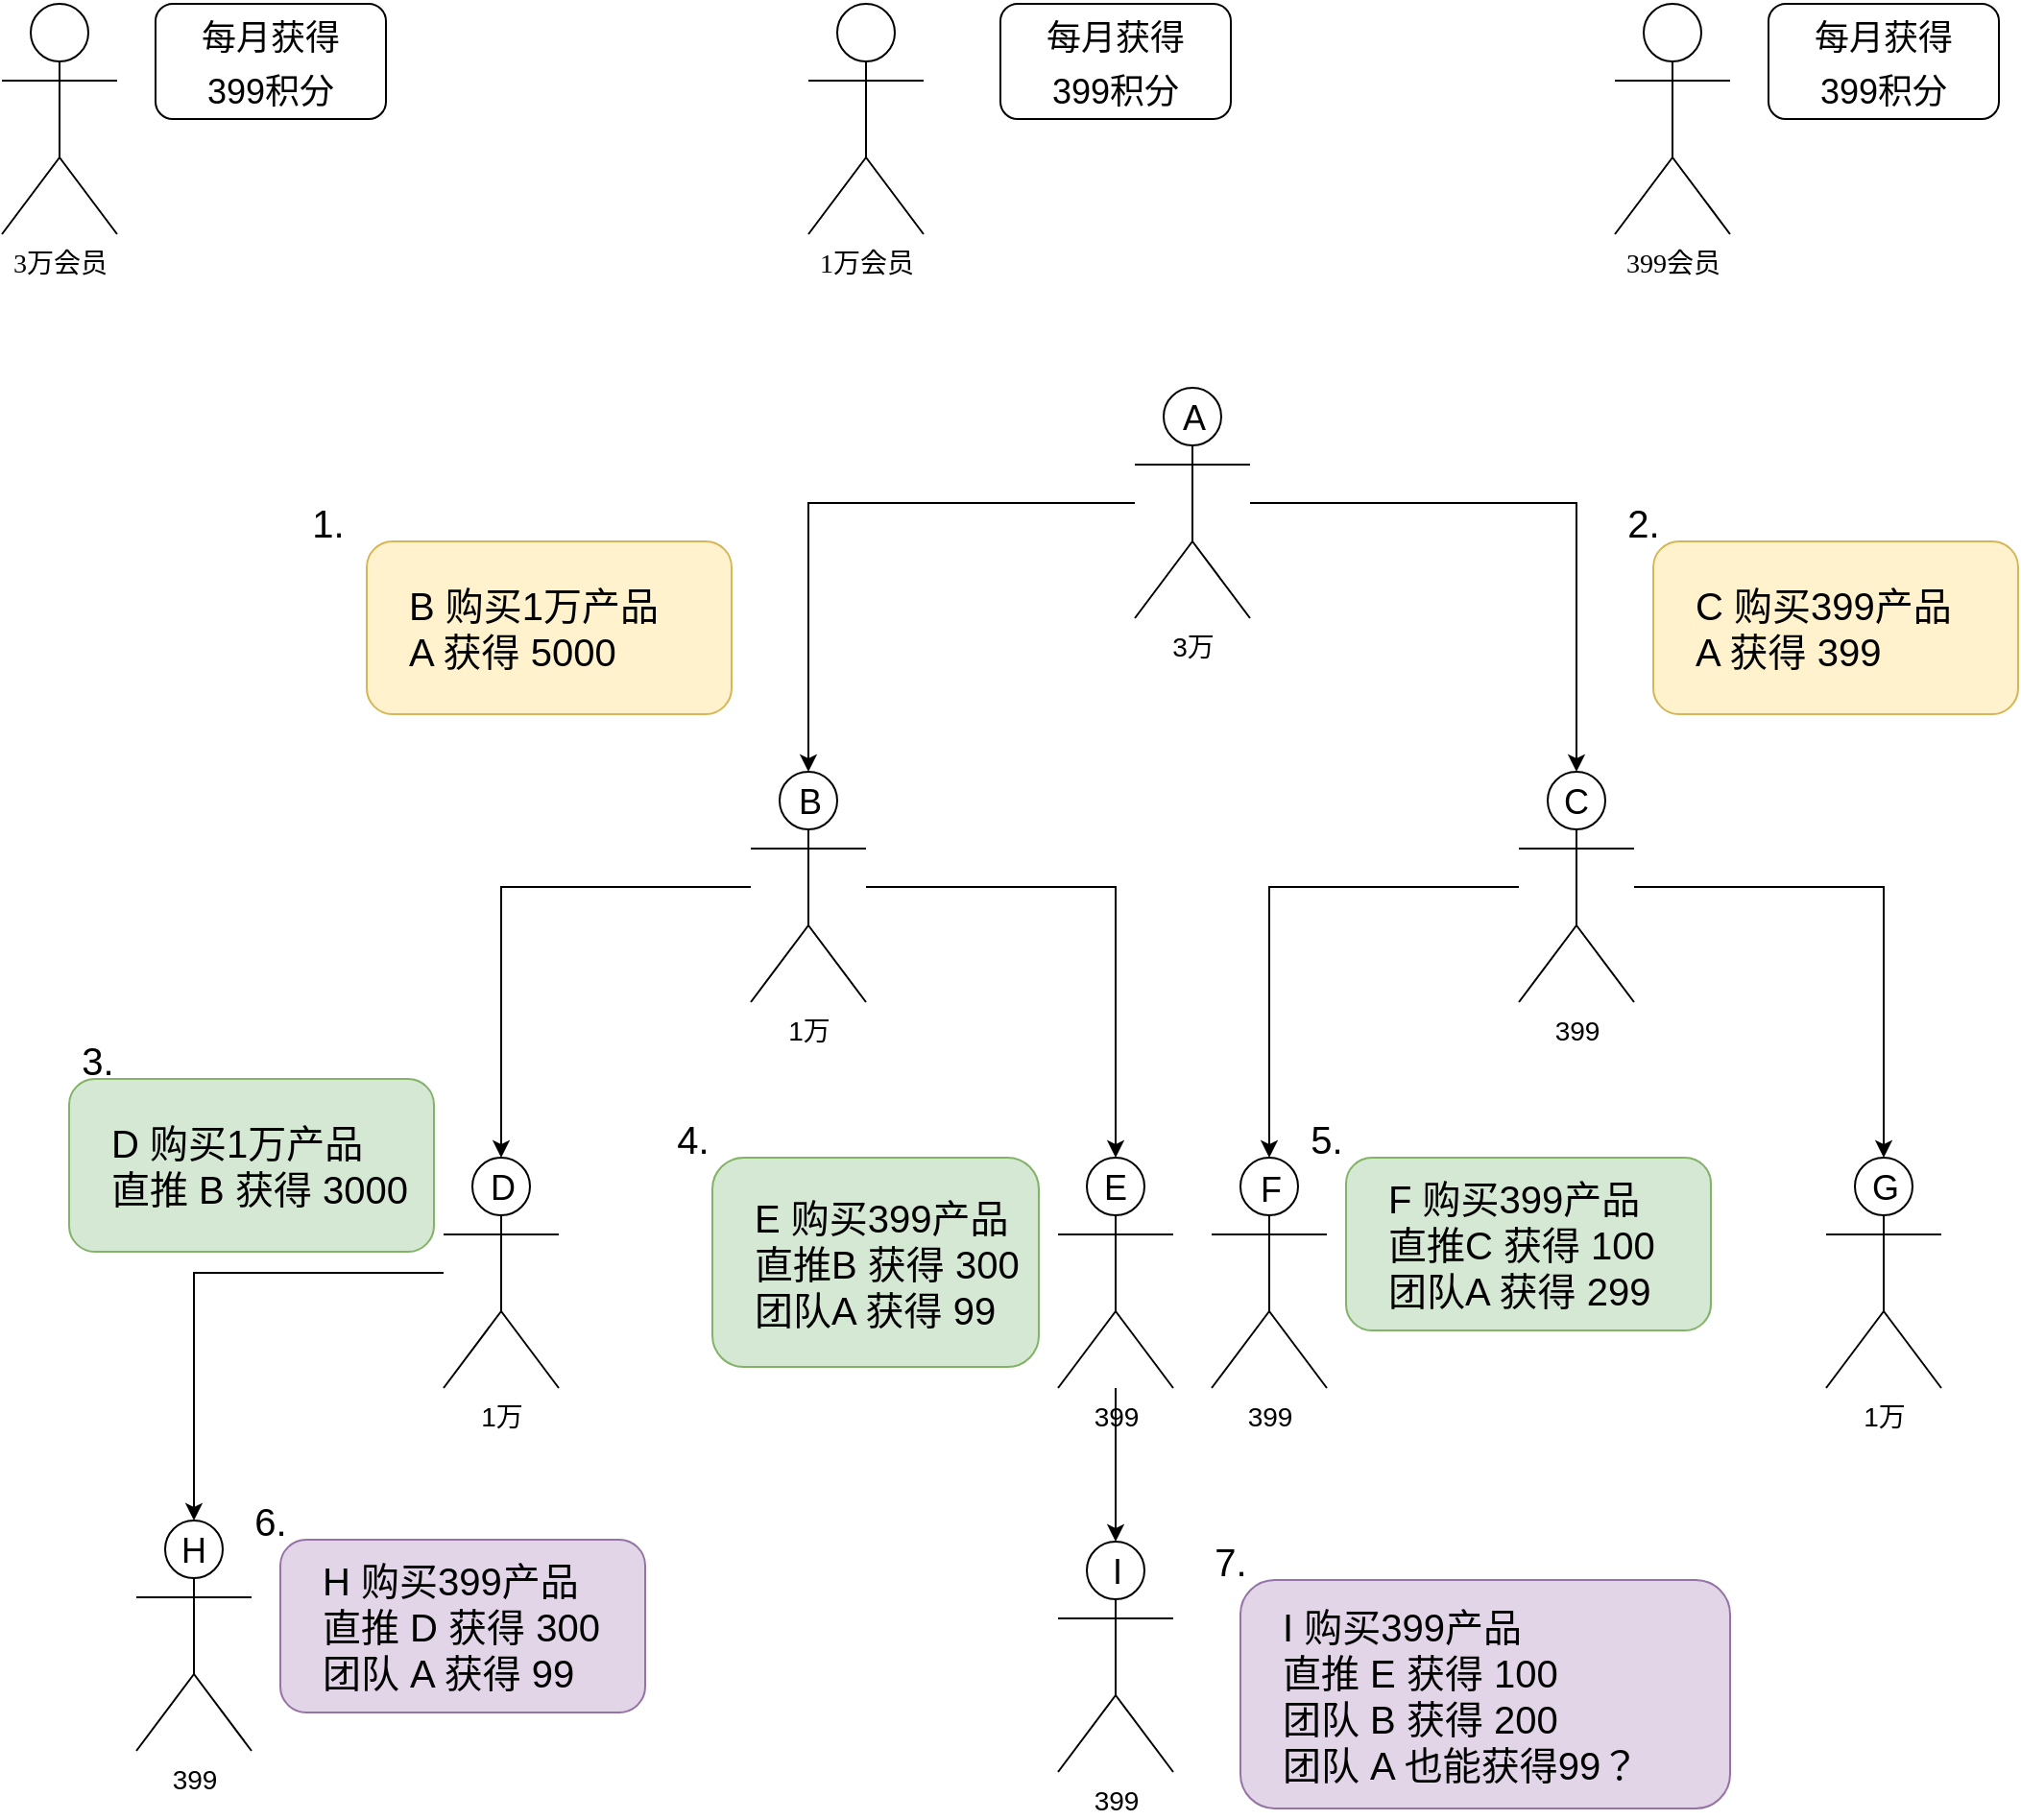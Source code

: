 <mxfile version="13.7.5" type="github"><diagram id="7nSo9XSUbkOztDkDhjZS" name="第 1 页"><mxGraphModel dx="1525" dy="762" grid="1" gridSize="10" guides="1" tooltips="1" connect="1" arrows="1" fold="1" page="1" pageScale="1" pageWidth="827" pageHeight="583" math="0" shadow="0"><root><mxCell id="0"/><mxCell id="1" parent="0"/><mxCell id="9olRrJjh9QZigTU5JMxW-1" value="&lt;span lang=&quot;EN-US&quot; style=&quot;font-size: 10.5pt ; font-family: &amp;#34;calibri&amp;#34; , &amp;#34;sans-serif&amp;#34;&quot;&gt;3&lt;/span&gt;&lt;span style=&quot;font-size: 10.5pt&quot;&gt;万会员&lt;/span&gt;" style="shape=umlActor;verticalLabelPosition=bottom;verticalAlign=top;html=1;outlineConnect=0;" vertex="1" parent="1"><mxGeometry x="280" y="80" width="60" height="120" as="geometry"/></mxCell><mxCell id="9olRrJjh9QZigTU5JMxW-2" value="&lt;span lang=&quot;EN-US&quot; style=&quot;font-size: 10.5pt ; font-family: &amp;#34;calibri&amp;#34; , &amp;#34;sans-serif&amp;#34;&quot;&gt;1&lt;/span&gt;&lt;span style=&quot;font-size: 10.5pt&quot;&gt;万会员&lt;/span&gt;" style="shape=umlActor;verticalLabelPosition=bottom;verticalAlign=top;html=1;outlineConnect=0;" vertex="1" parent="1"><mxGeometry x="700" y="80" width="60" height="120" as="geometry"/></mxCell><mxCell id="9olRrJjh9QZigTU5JMxW-3" value="&lt;span lang=&quot;EN-US&quot; style=&quot;font-size: 10.5pt ; font-family: &amp;#34;calibri&amp;#34; , &amp;#34;sans-serif&amp;#34;&quot;&gt;399&lt;/span&gt;&lt;span style=&quot;font-size: 10.5pt&quot;&gt;会员&lt;/span&gt;" style="shape=umlActor;verticalLabelPosition=bottom;verticalAlign=top;html=1;outlineConnect=0;" vertex="1" parent="1"><mxGeometry x="1120" y="80" width="60" height="120" as="geometry"/></mxCell><mxCell id="9olRrJjh9QZigTU5JMxW-6" value="&lt;p class=&quot;MsoNormal&quot; style=&quot;margin-left: 0cm ; text-indent: 0cm ; font-size: 18px ; line-height: 0%&quot;&gt;&lt;font style=&quot;font-size: 18px&quot;&gt;每月获得&lt;/font&gt;&lt;/p&gt;&lt;p class=&quot;MsoNormal&quot; style=&quot;margin-left: 0cm ; text-indent: 0cm ; font-size: 18px&quot;&gt;&lt;font style=&quot;font-size: 18px&quot;&gt;&lt;span lang=&quot;EN-US&quot;&gt;399&lt;/span&gt;积分&lt;/font&gt;&lt;span lang=&quot;EN-US&quot; style=&quot;font-size: 18px&quot;&gt;&lt;/span&gt;&lt;/p&gt;" style="rounded=1;whiteSpace=wrap;html=1;spacingTop=13;" vertex="1" parent="1"><mxGeometry x="1200" y="80" width="120" height="60" as="geometry"/></mxCell><mxCell id="9olRrJjh9QZigTU5JMxW-8" value="&lt;p class=&quot;MsoNormal&quot; style=&quot;margin-left: 0cm ; text-indent: 0cm ; font-size: 18px ; line-height: 0%&quot;&gt;&lt;font style=&quot;font-size: 18px&quot;&gt;每月获得&lt;/font&gt;&lt;/p&gt;&lt;p class=&quot;MsoNormal&quot; style=&quot;margin-left: 0cm ; text-indent: 0cm ; font-size: 18px&quot;&gt;&lt;font style=&quot;font-size: 18px&quot;&gt;&lt;span lang=&quot;EN-US&quot;&gt;399&lt;/span&gt;积分&lt;/font&gt;&lt;span lang=&quot;EN-US&quot; style=&quot;font-size: 18px&quot;&gt;&lt;/span&gt;&lt;/p&gt;" style="rounded=1;whiteSpace=wrap;html=1;spacingTop=13;" vertex="1" parent="1"><mxGeometry x="800" y="80" width="120" height="60" as="geometry"/></mxCell><mxCell id="9olRrJjh9QZigTU5JMxW-9" value="&lt;p class=&quot;MsoNormal&quot; style=&quot;margin-left: 0cm ; text-indent: 0cm ; font-size: 18px ; line-height: 0%&quot;&gt;&lt;font style=&quot;font-size: 18px&quot;&gt;每月获得&lt;/font&gt;&lt;/p&gt;&lt;p class=&quot;MsoNormal&quot; style=&quot;margin-left: 0cm ; text-indent: 0cm ; font-size: 18px&quot;&gt;&lt;font style=&quot;font-size: 18px&quot;&gt;&lt;span lang=&quot;EN-US&quot;&gt;399&lt;/span&gt;积分&lt;/font&gt;&lt;span lang=&quot;EN-US&quot; style=&quot;font-size: 18px&quot;&gt;&lt;/span&gt;&lt;/p&gt;" style="rounded=1;whiteSpace=wrap;html=1;spacingTop=13;" vertex="1" parent="1"><mxGeometry x="360" y="80" width="120" height="60" as="geometry"/></mxCell><mxCell id="9olRrJjh9QZigTU5JMxW-47" value="" style="edgeStyle=orthogonalEdgeStyle;rounded=0;orthogonalLoop=1;jettySize=auto;html=1;fontColor=#000000;" edge="1" parent="1" source="9olRrJjh9QZigTU5JMxW-45" target="9olRrJjh9QZigTU5JMxW-46"><mxGeometry relative="1" as="geometry"/></mxCell><mxCell id="9olRrJjh9QZigTU5JMxW-49" value="" style="edgeStyle=orthogonalEdgeStyle;rounded=0;orthogonalLoop=1;jettySize=auto;html=1;fontColor=#000000;" edge="1" parent="1" source="9olRrJjh9QZigTU5JMxW-45" target="9olRrJjh9QZigTU5JMxW-48"><mxGeometry relative="1" as="geometry"/></mxCell><mxCell id="9olRrJjh9QZigTU5JMxW-45" value="&lt;font face=&quot;calibri, sans-serif&quot;&gt;&lt;span style=&quot;font-size: 14px&quot;&gt;3万&lt;/span&gt;&lt;/font&gt;" style="shape=umlActor;verticalLabelPosition=bottom;verticalAlign=top;html=1;outlineConnect=0;" vertex="1" parent="1"><mxGeometry x="870" y="280" width="60" height="120" as="geometry"/></mxCell><mxCell id="9olRrJjh9QZigTU5JMxW-51" value="" style="edgeStyle=orthogonalEdgeStyle;rounded=0;orthogonalLoop=1;jettySize=auto;html=1;fontColor=#000000;" edge="1" parent="1" source="9olRrJjh9QZigTU5JMxW-46" target="9olRrJjh9QZigTU5JMxW-50"><mxGeometry relative="1" as="geometry"/></mxCell><mxCell id="9olRrJjh9QZigTU5JMxW-53" value="" style="edgeStyle=orthogonalEdgeStyle;rounded=0;orthogonalLoop=1;jettySize=auto;html=1;fontColor=#000000;" edge="1" parent="1" source="9olRrJjh9QZigTU5JMxW-46" target="9olRrJjh9QZigTU5JMxW-52"><mxGeometry relative="1" as="geometry"/></mxCell><mxCell id="9olRrJjh9QZigTU5JMxW-46" value="&lt;font face=&quot;calibri, sans-serif&quot;&gt;&lt;span style=&quot;font-size: 14px&quot;&gt;1万&lt;/span&gt;&lt;/font&gt;" style="shape=umlActor;verticalLabelPosition=bottom;verticalAlign=top;html=1;outlineConnect=0;" vertex="1" parent="1"><mxGeometry x="670" y="480" width="60" height="120" as="geometry"/></mxCell><mxCell id="9olRrJjh9QZigTU5JMxW-55" value="" style="edgeStyle=orthogonalEdgeStyle;rounded=0;orthogonalLoop=1;jettySize=auto;html=1;fontColor=#000000;" edge="1" parent="1" source="9olRrJjh9QZigTU5JMxW-48" target="9olRrJjh9QZigTU5JMxW-54"><mxGeometry relative="1" as="geometry"/></mxCell><mxCell id="9olRrJjh9QZigTU5JMxW-57" value="" style="edgeStyle=orthogonalEdgeStyle;rounded=0;orthogonalLoop=1;jettySize=auto;html=1;fontColor=#000000;" edge="1" parent="1" source="9olRrJjh9QZigTU5JMxW-48" target="9olRrJjh9QZigTU5JMxW-56"><mxGeometry relative="1" as="geometry"/></mxCell><mxCell id="9olRrJjh9QZigTU5JMxW-48" value="&lt;font face=&quot;calibri, sans-serif&quot;&gt;&lt;span style=&quot;font-size: 14px&quot;&gt;399&lt;/span&gt;&lt;/font&gt;" style="shape=umlActor;verticalLabelPosition=bottom;verticalAlign=top;html=1;outlineConnect=0;" vertex="1" parent="1"><mxGeometry x="1070" y="480" width="60" height="120" as="geometry"/></mxCell><mxCell id="9olRrJjh9QZigTU5JMxW-59" value="" style="edgeStyle=orthogonalEdgeStyle;rounded=0;orthogonalLoop=1;jettySize=auto;html=1;fontColor=#000000;" edge="1" parent="1" source="9olRrJjh9QZigTU5JMxW-50" target="9olRrJjh9QZigTU5JMxW-58"><mxGeometry relative="1" as="geometry"/></mxCell><mxCell id="9olRrJjh9QZigTU5JMxW-50" value="&lt;font face=&quot;calibri, sans-serif&quot;&gt;&lt;span style=&quot;font-size: 14px&quot;&gt;1万&lt;/span&gt;&lt;/font&gt;" style="shape=umlActor;verticalLabelPosition=bottom;verticalAlign=top;html=1;outlineConnect=0;" vertex="1" parent="1"><mxGeometry x="510" y="681" width="60" height="120" as="geometry"/></mxCell><mxCell id="9olRrJjh9QZigTU5JMxW-90" value="" style="edgeStyle=orthogonalEdgeStyle;rounded=0;orthogonalLoop=1;jettySize=auto;html=1;fontSize=20;fontColor=#000000;" edge="1" parent="1" source="9olRrJjh9QZigTU5JMxW-52" target="9olRrJjh9QZigTU5JMxW-89"><mxGeometry relative="1" as="geometry"/></mxCell><mxCell id="9olRrJjh9QZigTU5JMxW-52" value="&lt;font face=&quot;calibri, sans-serif&quot;&gt;&lt;span style=&quot;font-size: 14px&quot;&gt;399&lt;/span&gt;&lt;/font&gt;" style="shape=umlActor;verticalLabelPosition=bottom;verticalAlign=top;html=1;outlineConnect=0;" vertex="1" parent="1"><mxGeometry x="830" y="681" width="60" height="120" as="geometry"/></mxCell><mxCell id="9olRrJjh9QZigTU5JMxW-54" value="&lt;font face=&quot;calibri, sans-serif&quot;&gt;&lt;span style=&quot;font-size: 14px&quot;&gt;399&lt;/span&gt;&lt;/font&gt;" style="shape=umlActor;verticalLabelPosition=bottom;verticalAlign=top;html=1;outlineConnect=0;" vertex="1" parent="1"><mxGeometry x="910" y="681" width="60" height="120" as="geometry"/></mxCell><mxCell id="9olRrJjh9QZigTU5JMxW-56" value="&lt;font face=&quot;calibri, sans-serif&quot;&gt;&lt;span style=&quot;font-size: 14px&quot;&gt;1万&lt;/span&gt;&lt;/font&gt;" style="shape=umlActor;verticalLabelPosition=bottom;verticalAlign=top;html=1;outlineConnect=0;" vertex="1" parent="1"><mxGeometry x="1230" y="681" width="60" height="120" as="geometry"/></mxCell><mxCell id="9olRrJjh9QZigTU5JMxW-58" value="&lt;font face=&quot;calibri, sans-serif&quot;&gt;&lt;span style=&quot;font-size: 14px&quot;&gt;399&lt;/span&gt;&lt;/font&gt;" style="shape=umlActor;verticalLabelPosition=bottom;verticalAlign=top;html=1;outlineConnect=0;" vertex="1" parent="1"><mxGeometry x="350" y="870" width="60" height="120" as="geometry"/></mxCell><mxCell id="9olRrJjh9QZigTU5JMxW-60" value="&lt;font style=&quot;font-size: 18px&quot;&gt;H&lt;/font&gt;" style="text;html=1;strokeColor=none;fillColor=none;align=center;verticalAlign=middle;whiteSpace=wrap;rounded=0;labelBackgroundColor=none;fontColor=#000000;" vertex="1" parent="1"><mxGeometry x="360" y="876" width="40" height="20" as="geometry"/></mxCell><mxCell id="9olRrJjh9QZigTU5JMxW-61" value="&lt;span style=&quot;font-size: 18px&quot;&gt;D&lt;/span&gt;" style="text;html=1;strokeColor=none;fillColor=none;align=center;verticalAlign=middle;whiteSpace=wrap;rounded=0;labelBackgroundColor=none;fontColor=#000000;" vertex="1" parent="1"><mxGeometry x="521" y="687" width="40" height="20" as="geometry"/></mxCell><mxCell id="9olRrJjh9QZigTU5JMxW-62" value="&lt;span style=&quot;font-size: 18px&quot;&gt;E&lt;/span&gt;" style="text;html=1;strokeColor=none;fillColor=none;align=center;verticalAlign=middle;whiteSpace=wrap;rounded=0;labelBackgroundColor=none;fontColor=#000000;" vertex="1" parent="1"><mxGeometry x="840" y="687" width="40" height="20" as="geometry"/></mxCell><mxCell id="9olRrJjh9QZigTU5JMxW-63" value="&lt;span style=&quot;font-size: 18px&quot;&gt;F&lt;/span&gt;" style="text;html=1;strokeColor=none;fillColor=none;align=center;verticalAlign=middle;whiteSpace=wrap;rounded=0;labelBackgroundColor=none;fontColor=#000000;" vertex="1" parent="1"><mxGeometry x="921" y="688" width="40" height="20" as="geometry"/></mxCell><mxCell id="9olRrJjh9QZigTU5JMxW-64" value="&lt;span style=&quot;font-size: 18px&quot;&gt;G&lt;/span&gt;" style="text;html=1;strokeColor=none;fillColor=none;align=center;verticalAlign=middle;whiteSpace=wrap;rounded=0;labelBackgroundColor=none;fontColor=#000000;" vertex="1" parent="1"><mxGeometry x="1241" y="687" width="40" height="20" as="geometry"/></mxCell><mxCell id="9olRrJjh9QZigTU5JMxW-65" value="&lt;span style=&quot;font-size: 18px&quot;&gt;B&lt;/span&gt;" style="text;html=1;strokeColor=none;fillColor=none;align=center;verticalAlign=middle;whiteSpace=wrap;rounded=0;labelBackgroundColor=none;fontColor=#000000;" vertex="1" parent="1"><mxGeometry x="681" y="486" width="40" height="20" as="geometry"/></mxCell><mxCell id="9olRrJjh9QZigTU5JMxW-66" value="&lt;span style=&quot;font-size: 18px&quot;&gt;C&lt;/span&gt;" style="text;html=1;strokeColor=none;fillColor=none;align=center;verticalAlign=middle;whiteSpace=wrap;rounded=0;labelBackgroundColor=none;fontColor=#000000;" vertex="1" parent="1"><mxGeometry x="1080" y="486" width="40" height="20" as="geometry"/></mxCell><mxCell id="9olRrJjh9QZigTU5JMxW-67" value="&lt;span style=&quot;font-size: 18px&quot;&gt;A&lt;/span&gt;" style="text;html=1;strokeColor=none;fillColor=none;align=center;verticalAlign=middle;whiteSpace=wrap;rounded=0;labelBackgroundColor=none;fontColor=#000000;" vertex="1" parent="1"><mxGeometry x="881" y="286" width="40" height="20" as="geometry"/></mxCell><mxCell id="9olRrJjh9QZigTU5JMxW-77" value="B 购买1万产品&lt;br&gt;A 获得 5000" style="rounded=1;whiteSpace=wrap;html=1;labelBackgroundColor=none;fillColor=#fff2cc;align=left;fontSize=20;spacingLeft=20;strokeColor=#d6b656;" vertex="1" parent="1"><mxGeometry x="470" y="360" width="190" height="90" as="geometry"/></mxCell><mxCell id="9olRrJjh9QZigTU5JMxW-78" value="1." style="text;html=1;strokeColor=none;fillColor=none;align=center;verticalAlign=middle;whiteSpace=wrap;rounded=0;labelBackgroundColor=none;fontSize=20;fontColor=#000000;" vertex="1" parent="1"><mxGeometry x="430" y="340" width="40" height="20" as="geometry"/></mxCell><mxCell id="9olRrJjh9QZigTU5JMxW-79" value="C 购买399产品&lt;br&gt;A 获得 399" style="rounded=1;whiteSpace=wrap;html=1;labelBackgroundColor=none;fillColor=#fff2cc;align=left;fontSize=20;spacingLeft=20;strokeColor=#d6b656;" vertex="1" parent="1"><mxGeometry x="1140" y="360" width="190" height="90" as="geometry"/></mxCell><mxCell id="9olRrJjh9QZigTU5JMxW-80" value="2." style="text;html=1;strokeColor=none;fillColor=none;align=center;verticalAlign=middle;whiteSpace=wrap;rounded=0;labelBackgroundColor=none;fontSize=20;fontColor=#000000;" vertex="1" parent="1"><mxGeometry x="1115" y="340" width="40" height="20" as="geometry"/></mxCell><mxCell id="9olRrJjh9QZigTU5JMxW-81" value="E 购买399产品&lt;br&gt;直推B 获得 300&lt;br&gt;团队A 获得 99" style="rounded=1;whiteSpace=wrap;html=1;labelBackgroundColor=none;fillColor=#d5e8d4;align=left;fontSize=20;spacingLeft=20;strokeColor=#82b366;" vertex="1" parent="1"><mxGeometry x="650" y="681" width="170" height="109" as="geometry"/></mxCell><mxCell id="9olRrJjh9QZigTU5JMxW-82" value="4." style="text;html=1;strokeColor=none;fillColor=none;align=center;verticalAlign=middle;whiteSpace=wrap;rounded=0;labelBackgroundColor=none;fontSize=20;fontColor=#000000;" vertex="1" parent="1"><mxGeometry x="620" y="661" width="40" height="20" as="geometry"/></mxCell><mxCell id="9olRrJjh9QZigTU5JMxW-83" value="D 购买1万产品&lt;br&gt;直推 B 获得 3000" style="rounded=1;whiteSpace=wrap;html=1;labelBackgroundColor=none;fillColor=#d5e8d4;align=left;fontSize=20;spacingLeft=20;strokeColor=#82b366;" vertex="1" parent="1"><mxGeometry x="315" y="640" width="190" height="90" as="geometry"/></mxCell><mxCell id="9olRrJjh9QZigTU5JMxW-84" value="3." style="text;html=1;strokeColor=none;fillColor=none;align=center;verticalAlign=middle;whiteSpace=wrap;rounded=0;labelBackgroundColor=none;fontSize=20;fontColor=#000000;" vertex="1" parent="1"><mxGeometry x="310" y="620" width="40" height="20" as="geometry"/></mxCell><mxCell id="9olRrJjh9QZigTU5JMxW-85" value="F 购买399产品&lt;br&gt;直推C 获得 100&lt;br&gt;团队A 获得 299" style="rounded=1;whiteSpace=wrap;html=1;labelBackgroundColor=none;fillColor=#d5e8d4;align=left;fontSize=20;spacingLeft=20;strokeColor=#82b366;" vertex="1" parent="1"><mxGeometry x="980" y="681" width="190" height="90" as="geometry"/></mxCell><mxCell id="9olRrJjh9QZigTU5JMxW-86" value="5." style="text;html=1;strokeColor=none;fillColor=none;align=center;verticalAlign=middle;whiteSpace=wrap;rounded=0;labelBackgroundColor=none;fontSize=20;fontColor=#000000;" vertex="1" parent="1"><mxGeometry x="950" y="661" width="40" height="20" as="geometry"/></mxCell><mxCell id="9olRrJjh9QZigTU5JMxW-87" value="H 购买399产品&lt;br&gt;直推 D 获得 300&lt;br&gt;团队 A 获得 99" style="rounded=1;whiteSpace=wrap;html=1;labelBackgroundColor=none;fillColor=#e1d5e7;align=left;fontSize=20;spacingLeft=20;strokeColor=#9673a6;" vertex="1" parent="1"><mxGeometry x="425" y="880" width="190" height="90" as="geometry"/></mxCell><mxCell id="9olRrJjh9QZigTU5JMxW-88" value="6." style="text;html=1;strokeColor=none;fillColor=none;align=center;verticalAlign=middle;whiteSpace=wrap;rounded=0;labelBackgroundColor=none;fontSize=20;fontColor=#000000;" vertex="1" parent="1"><mxGeometry x="400" y="860" width="40" height="20" as="geometry"/></mxCell><mxCell id="9olRrJjh9QZigTU5JMxW-89" value="&lt;font face=&quot;calibri, sans-serif&quot;&gt;&lt;span style=&quot;font-size: 14px&quot;&gt;399&lt;/span&gt;&lt;/font&gt;" style="shape=umlActor;verticalLabelPosition=bottom;verticalAlign=top;html=1;outlineConnect=0;" vertex="1" parent="1"><mxGeometry x="830" y="881" width="60" height="120" as="geometry"/></mxCell><mxCell id="9olRrJjh9QZigTU5JMxW-91" value="&lt;span style=&quot;font-size: 18px&quot;&gt;I&lt;/span&gt;" style="text;html=1;strokeColor=none;fillColor=none;align=center;verticalAlign=middle;whiteSpace=wrap;rounded=0;labelBackgroundColor=none;fontColor=#000000;" vertex="1" parent="1"><mxGeometry x="841" y="887" width="40" height="20" as="geometry"/></mxCell><mxCell id="9olRrJjh9QZigTU5JMxW-92" value="I 购买399产品&lt;br&gt;直推 E 获得 100&lt;br&gt;团队 B 获得 200&lt;br&gt;团队 A 也能获得99？" style="rounded=1;whiteSpace=wrap;html=1;labelBackgroundColor=none;fillColor=#e1d5e7;align=left;fontSize=20;spacingLeft=20;strokeColor=#9673a6;" vertex="1" parent="1"><mxGeometry x="925" y="901" width="255" height="119" as="geometry"/></mxCell><mxCell id="9olRrJjh9QZigTU5JMxW-93" value="7." style="text;html=1;strokeColor=none;fillColor=none;align=center;verticalAlign=middle;whiteSpace=wrap;rounded=0;labelBackgroundColor=none;fontSize=20;fontColor=#000000;" vertex="1" parent="1"><mxGeometry x="900" y="881" width="40" height="20" as="geometry"/></mxCell></root></mxGraphModel></diagram></mxfile>